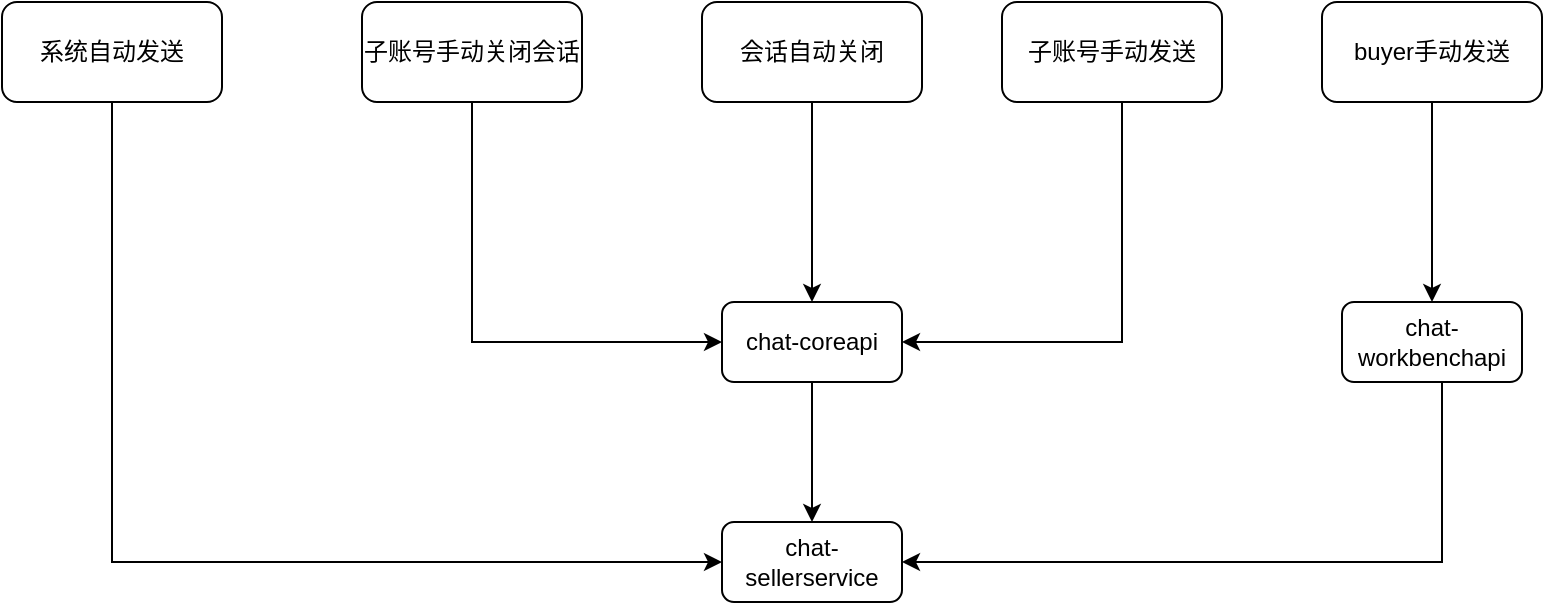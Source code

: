 <mxfile version="24.7.7">
  <diagram name="第 1 页" id="3dhMz6v0hWCxz4zPHJ2Z">
    <mxGraphModel dx="1306" dy="826" grid="1" gridSize="10" guides="1" tooltips="1" connect="1" arrows="1" fold="1" page="1" pageScale="1" pageWidth="827" pageHeight="1169" math="0" shadow="0">
      <root>
        <mxCell id="0" />
        <mxCell id="1" parent="0" />
        <mxCell id="3WwESAYEbUexxhGEgflD-10" style="edgeStyle=orthogonalEdgeStyle;rounded=0;orthogonalLoop=1;jettySize=auto;html=1;entryX=0;entryY=0.5;entryDx=0;entryDy=0;" edge="1" parent="1" source="3WwESAYEbUexxhGEgflD-1" target="3WwESAYEbUexxhGEgflD-6">
          <mxGeometry relative="1" as="geometry">
            <Array as="points">
              <mxPoint x="345" y="330" />
            </Array>
          </mxGeometry>
        </mxCell>
        <mxCell id="3WwESAYEbUexxhGEgflD-1" value="子账号手动关闭会话" style="rounded=1;whiteSpace=wrap;html=1;" vertex="1" parent="1">
          <mxGeometry x="290" y="160" width="110" height="50" as="geometry" />
        </mxCell>
        <mxCell id="3WwESAYEbUexxhGEgflD-11" style="edgeStyle=orthogonalEdgeStyle;rounded=0;orthogonalLoop=1;jettySize=auto;html=1;" edge="1" parent="1" source="3WwESAYEbUexxhGEgflD-2" target="3WwESAYEbUexxhGEgflD-6">
          <mxGeometry relative="1" as="geometry" />
        </mxCell>
        <mxCell id="3WwESAYEbUexxhGEgflD-2" value="会话自动关闭" style="rounded=1;whiteSpace=wrap;html=1;" vertex="1" parent="1">
          <mxGeometry x="460" y="160" width="110" height="50" as="geometry" />
        </mxCell>
        <mxCell id="3WwESAYEbUexxhGEgflD-12" style="edgeStyle=orthogonalEdgeStyle;rounded=0;orthogonalLoop=1;jettySize=auto;html=1;entryX=0;entryY=0.5;entryDx=0;entryDy=0;" edge="1" parent="1" source="3WwESAYEbUexxhGEgflD-3" target="3WwESAYEbUexxhGEgflD-7">
          <mxGeometry relative="1" as="geometry">
            <Array as="points">
              <mxPoint x="165" y="440" />
            </Array>
          </mxGeometry>
        </mxCell>
        <mxCell id="3WwESAYEbUexxhGEgflD-3" value="系统自动发送" style="rounded=1;whiteSpace=wrap;html=1;" vertex="1" parent="1">
          <mxGeometry x="110" y="160" width="110" height="50" as="geometry" />
        </mxCell>
        <mxCell id="3WwESAYEbUexxhGEgflD-14" style="edgeStyle=orthogonalEdgeStyle;rounded=0;orthogonalLoop=1;jettySize=auto;html=1;entryX=1;entryY=0.5;entryDx=0;entryDy=0;" edge="1" parent="1" source="3WwESAYEbUexxhGEgflD-4" target="3WwESAYEbUexxhGEgflD-6">
          <mxGeometry relative="1" as="geometry">
            <Array as="points">
              <mxPoint x="670" y="330" />
            </Array>
          </mxGeometry>
        </mxCell>
        <mxCell id="3WwESAYEbUexxhGEgflD-4" value="子账号手动发送" style="rounded=1;whiteSpace=wrap;html=1;" vertex="1" parent="1">
          <mxGeometry x="610" y="160" width="110" height="50" as="geometry" />
        </mxCell>
        <mxCell id="3WwESAYEbUexxhGEgflD-16" style="edgeStyle=orthogonalEdgeStyle;rounded=0;orthogonalLoop=1;jettySize=auto;html=1;entryX=0.5;entryY=0;entryDx=0;entryDy=0;" edge="1" parent="1" source="3WwESAYEbUexxhGEgflD-5" target="3WwESAYEbUexxhGEgflD-15">
          <mxGeometry relative="1" as="geometry" />
        </mxCell>
        <mxCell id="3WwESAYEbUexxhGEgflD-5" value="buyer手动发送" style="rounded=1;whiteSpace=wrap;html=1;" vertex="1" parent="1">
          <mxGeometry x="770" y="160" width="110" height="50" as="geometry" />
        </mxCell>
        <mxCell id="3WwESAYEbUexxhGEgflD-13" style="edgeStyle=orthogonalEdgeStyle;rounded=0;orthogonalLoop=1;jettySize=auto;html=1;entryX=0.5;entryY=0;entryDx=0;entryDy=0;" edge="1" parent="1" source="3WwESAYEbUexxhGEgflD-6" target="3WwESAYEbUexxhGEgflD-7">
          <mxGeometry relative="1" as="geometry" />
        </mxCell>
        <mxCell id="3WwESAYEbUexxhGEgflD-6" value="chat-coreapi" style="rounded=1;whiteSpace=wrap;html=1;" vertex="1" parent="1">
          <mxGeometry x="470" y="310" width="90" height="40" as="geometry" />
        </mxCell>
        <mxCell id="3WwESAYEbUexxhGEgflD-7" value="chat-&lt;span style=&quot;color: rgba(0, 0, 0, 0); font-family: monospace; font-size: 0px; text-align: start; text-wrap: nowrap;&quot;&gt;%3CmxGraphModel%3E%3Croot%3E%3CmxCell%20id%3D%220%22%2F%3E%3CmxCell%20id%3D%221%22%20parent%3D%220%22%2F%3E%3CmxCell%20id%3D%222%22%20value%3D%22chat-coreapi%22%20style%3D%22rounded%3D1%3BwhiteSpace%3Dwrap%3Bhtml%3D1%3B%22%20vertex%3D%221%22%20parent%3D%221%22%3E%3CmxGeometry%20x%3D%22220%22%20y%3D%22300%22%20width%3D%2290%22%20height%3D%2240%22%20as%3D%22geometry%22%2F%3E%3C%2FmxCell%3E%3C%2Froot%3E%3C%2FmxGraphModel%3E&lt;/span&gt;sellerservice" style="rounded=1;whiteSpace=wrap;html=1;" vertex="1" parent="1">
          <mxGeometry x="470" y="420" width="90" height="40" as="geometry" />
        </mxCell>
        <mxCell id="3WwESAYEbUexxhGEgflD-17" style="edgeStyle=orthogonalEdgeStyle;rounded=0;orthogonalLoop=1;jettySize=auto;html=1;entryX=1;entryY=0.5;entryDx=0;entryDy=0;" edge="1" parent="1" source="3WwESAYEbUexxhGEgflD-15" target="3WwESAYEbUexxhGEgflD-7">
          <mxGeometry relative="1" as="geometry">
            <Array as="points">
              <mxPoint x="830" y="440" />
            </Array>
          </mxGeometry>
        </mxCell>
        <mxCell id="3WwESAYEbUexxhGEgflD-15" value="chat-workbenchapi" style="rounded=1;whiteSpace=wrap;html=1;" vertex="1" parent="1">
          <mxGeometry x="780" y="310" width="90" height="40" as="geometry" />
        </mxCell>
      </root>
    </mxGraphModel>
  </diagram>
</mxfile>
